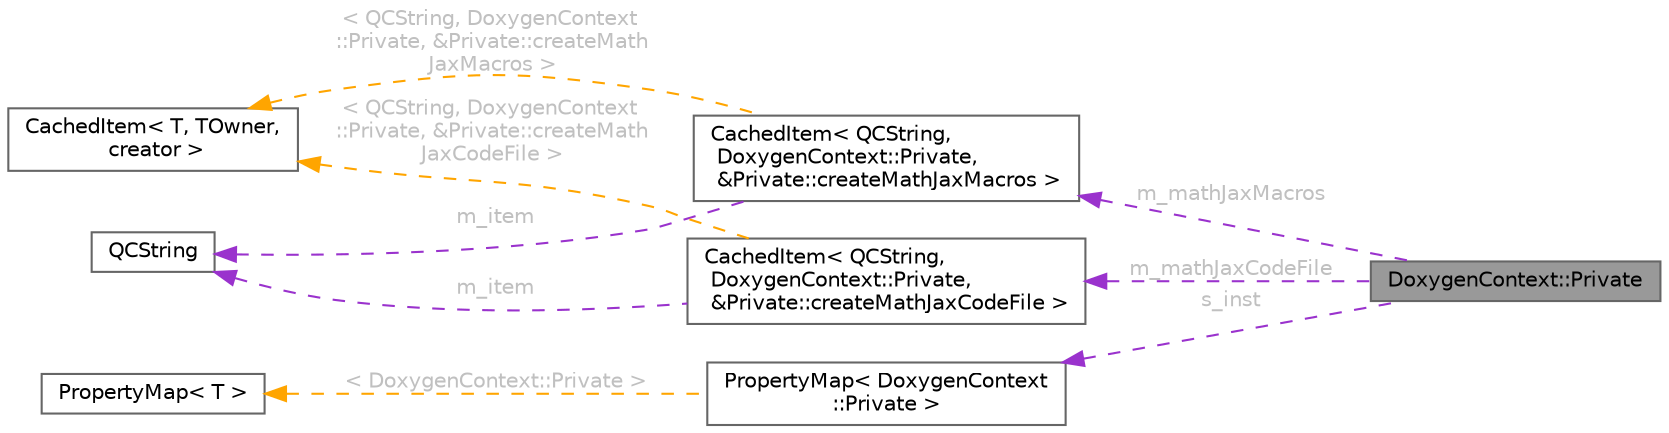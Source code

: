 digraph "DoxygenContext::Private"
{
 // INTERACTIVE_SVG=YES
 // LATEX_PDF_SIZE
  bgcolor="transparent";
  edge [fontname=Helvetica,fontsize=10,labelfontname=Helvetica,labelfontsize=10];
  node [fontname=Helvetica,fontsize=10,shape=box,height=0.2,width=0.4];
  rankdir="LR";
  Node1 [id="Node000001",label="DoxygenContext::Private",height=0.2,width=0.4,color="gray40", fillcolor="grey60", style="filled", fontcolor="black",tooltip=" "];
  Node2 -> Node1 [id="edge1_Node000001_Node000002",dir="back",color="darkorchid3",style="dashed",tooltip=" ",label=" m_mathJaxCodeFile",fontcolor="grey" ];
  Node2 [id="Node000002",label="CachedItem\< QCString,\l DoxygenContext::Private,\l &Private::createMathJaxCodeFile \>",height=0.2,width=0.4,color="gray40", fillcolor="white", style="filled",URL="$d7/dc1/class_cached_item.html",tooltip=" "];
  Node3 -> Node2 [id="edge2_Node000002_Node000003",dir="back",color="darkorchid3",style="dashed",tooltip=" ",label=" m_item",fontcolor="grey" ];
  Node3 [id="Node000003",label="QCString",height=0.2,width=0.4,color="gray40", fillcolor="white", style="filled",URL="$d9/d45/class_q_c_string.html",tooltip="This is an alternative implementation of QCString."];
  Node4 -> Node2 [id="edge3_Node000002_Node000004",dir="back",color="orange",style="dashed",tooltip=" ",label=" \< QCString, DoxygenContext\l::Private, &Private::createMath\lJaxCodeFile \>",fontcolor="grey" ];
  Node4 [id="Node000004",label="CachedItem\< T, TOwner,\l creator \>",height=0.2,width=0.4,color="gray40", fillcolor="white", style="filled",URL="$d7/dc1/class_cached_item.html",tooltip="Wrapper for data that needs to be cached."];
  Node5 -> Node1 [id="edge4_Node000001_Node000005",dir="back",color="darkorchid3",style="dashed",tooltip=" ",label=" m_mathJaxMacros",fontcolor="grey" ];
  Node5 [id="Node000005",label="CachedItem\< QCString,\l DoxygenContext::Private,\l &Private::createMathJaxMacros \>",height=0.2,width=0.4,color="gray40", fillcolor="white", style="filled",URL="$d7/dc1/class_cached_item.html",tooltip=" "];
  Node3 -> Node5 [id="edge5_Node000005_Node000003",dir="back",color="darkorchid3",style="dashed",tooltip=" ",label=" m_item",fontcolor="grey" ];
  Node4 -> Node5 [id="edge6_Node000005_Node000004",dir="back",color="orange",style="dashed",tooltip=" ",label=" \< QCString, DoxygenContext\l::Private, &Private::createMath\lJaxMacros \>",fontcolor="grey" ];
  Node6 -> Node1 [id="edge7_Node000001_Node000006",dir="back",color="darkorchid3",style="dashed",tooltip=" ",label=" s_inst",fontcolor="grey" ];
  Node6 [id="Node000006",label="PropertyMap\< DoxygenContext\l::Private \>",height=0.2,width=0.4,color="gray40", fillcolor="white", style="filled",URL="$d5/dbf/class_property_map.html",tooltip=" "];
  Node7 -> Node6 [id="edge8_Node000006_Node000007",dir="back",color="orange",style="dashed",tooltip=" ",label=" \< DoxygenContext::Private \>",fontcolor="grey" ];
  Node7 [id="Node000007",label="PropertyMap\< T \>",height=0.2,width=0.4,color="gray40", fillcolor="white", style="filled",URL="$d5/dbf/class_property_map.html",tooltip="Class representing a mapping of properties and the corresponding getter function."];
}
